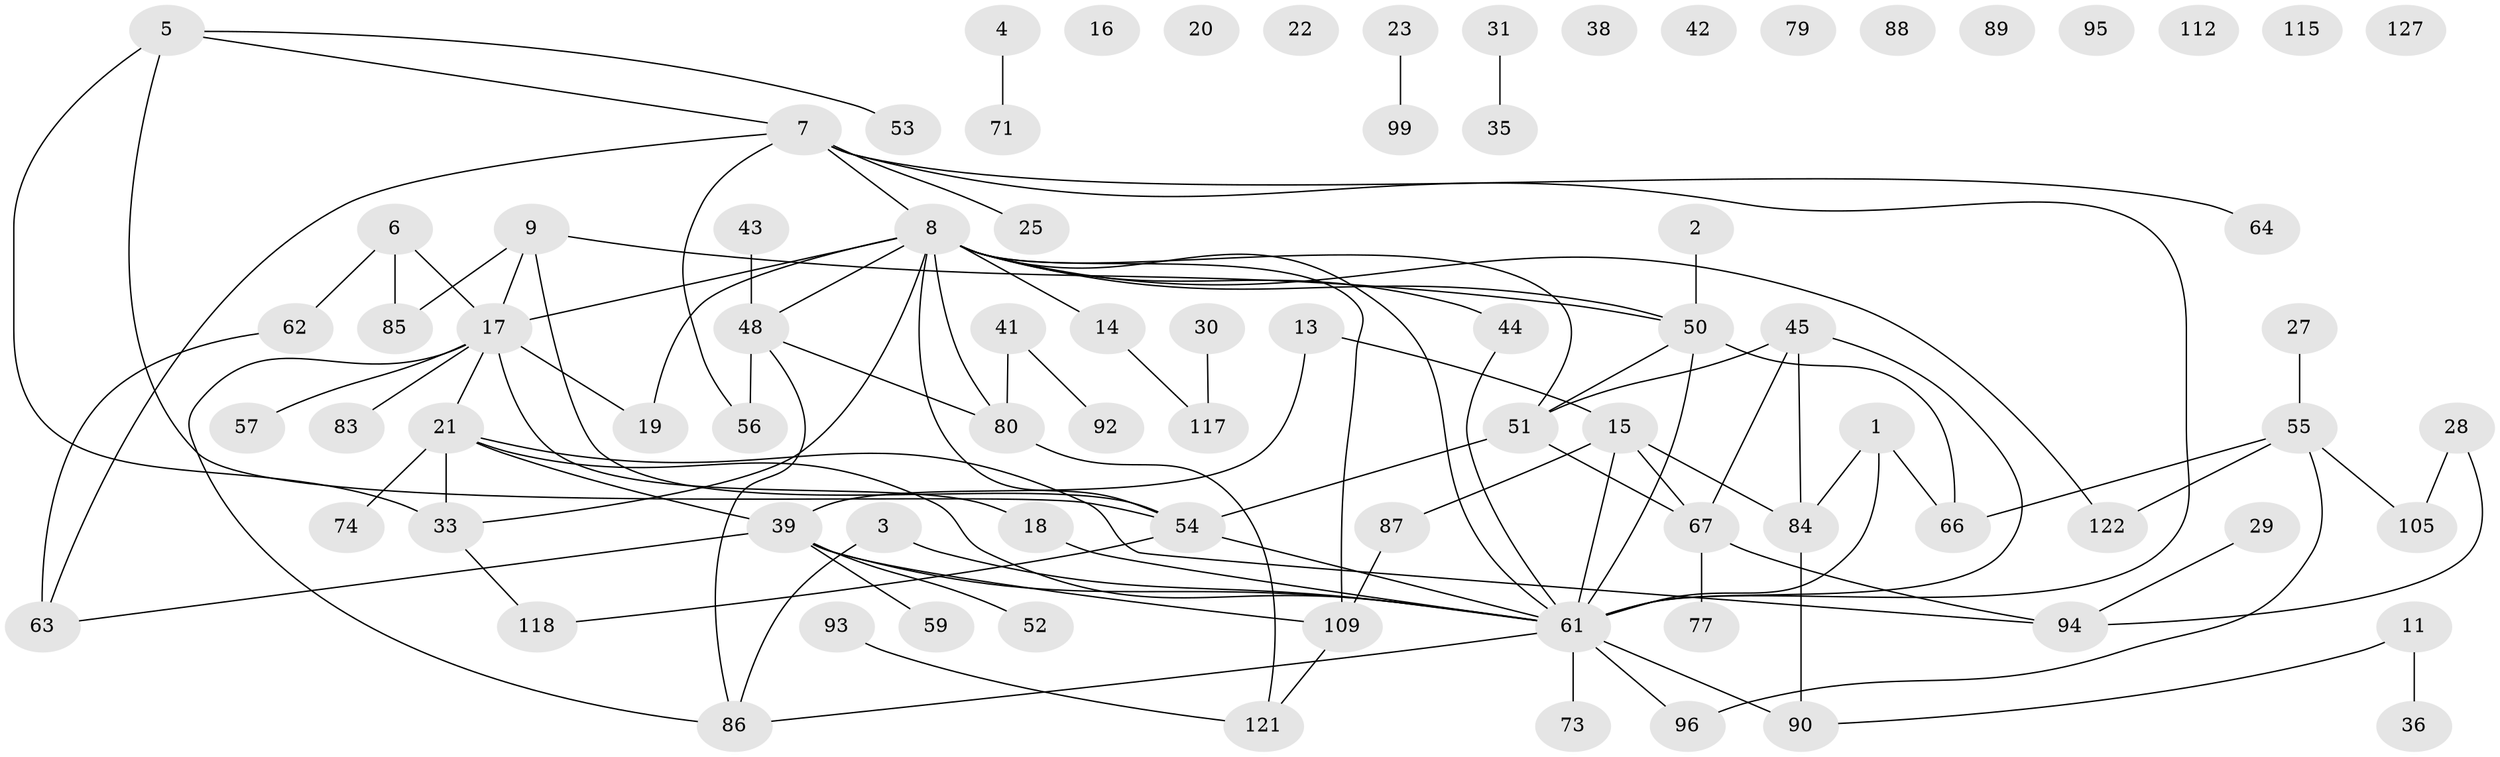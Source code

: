 // original degree distribution, {3: 0.2028985507246377, 1: 0.2318840579710145, 2: 0.2608695652173913, 4: 0.10144927536231885, 5: 0.07246376811594203, 0: 0.08695652173913043, 8: 0.007246376811594203, 6: 0.007246376811594203, 7: 0.028985507246376812}
// Generated by graph-tools (version 1.1) at 2025/16/03/04/25 18:16:28]
// undirected, 82 vertices, 105 edges
graph export_dot {
graph [start="1"]
  node [color=gray90,style=filled];
  1;
  2;
  3 [super="+40"];
  4;
  5 [super="+12"];
  6 [super="+10"];
  7 [super="+60"];
  8 [super="+34+125"];
  9 [super="+68"];
  11;
  13;
  14 [super="+24"];
  15 [super="+37+75"];
  16;
  17 [super="+32"];
  18;
  19 [super="+69"];
  20;
  21 [super="+116"];
  22;
  23;
  25 [super="+26"];
  27;
  28;
  29;
  30;
  31;
  33 [super="+131+70"];
  35;
  36 [super="+47"];
  38;
  39 [super="+82"];
  41 [super="+49"];
  42;
  43;
  44;
  45 [super="+72"];
  48;
  50 [super="+58+91+65"];
  51 [super="+110"];
  52;
  53;
  54 [super="+119"];
  55 [super="+76"];
  56;
  57;
  59;
  61 [super="+124+120"];
  62 [super="+100+81"];
  63 [super="+123"];
  64 [super="+78"];
  66;
  67;
  71 [super="+104"];
  73;
  74 [super="+97"];
  77;
  79;
  80;
  83;
  84;
  85;
  86;
  87;
  88;
  89;
  90;
  92 [super="+106"];
  93;
  94 [super="+113"];
  95;
  96;
  99;
  105 [super="+108"];
  109;
  112;
  115;
  117;
  118;
  121;
  122;
  127;
  1 -- 66;
  1 -- 84;
  1 -- 61;
  2 -- 50;
  3 -- 86;
  3 -- 61;
  4 -- 71;
  5 -- 7;
  5 -- 33 [weight=2];
  5 -- 53;
  5 -- 54;
  6 -- 17;
  6 -- 62;
  6 -- 85;
  7 -- 56;
  7 -- 25;
  7 -- 61;
  7 -- 64;
  7 -- 8;
  7 -- 63;
  8 -- 33;
  8 -- 17 [weight=2];
  8 -- 44 [weight=2];
  8 -- 14;
  8 -- 80;
  8 -- 48;
  8 -- 50;
  8 -- 19;
  8 -- 51;
  8 -- 61;
  8 -- 54;
  8 -- 122;
  8 -- 109;
  9 -- 85;
  9 -- 50;
  9 -- 54;
  9 -- 17;
  11 -- 90;
  11 -- 36;
  13 -- 15;
  13 -- 39;
  14 -- 117;
  15 -- 67;
  15 -- 84;
  15 -- 61;
  15 -- 87;
  17 -- 18;
  17 -- 19;
  17 -- 83;
  17 -- 86;
  17 -- 57;
  17 -- 21;
  18 -- 61;
  21 -- 94;
  21 -- 33 [weight=2];
  21 -- 39;
  21 -- 74;
  21 -- 61;
  23 -- 99;
  27 -- 55;
  28 -- 94;
  28 -- 105;
  29 -- 94;
  30 -- 117;
  31 -- 35;
  33 -- 118;
  39 -- 61;
  39 -- 52;
  39 -- 109;
  39 -- 59;
  39 -- 63;
  41 -- 80;
  41 -- 92;
  43 -- 48;
  44 -- 61;
  45 -- 67;
  45 -- 84;
  45 -- 61;
  45 -- 51;
  48 -- 56;
  48 -- 80;
  48 -- 86;
  50 -- 66;
  50 -- 61 [weight=3];
  50 -- 51;
  51 -- 67;
  51 -- 54;
  54 -- 118;
  54 -- 61;
  55 -- 96;
  55 -- 66;
  55 -- 105;
  55 -- 122;
  61 -- 73;
  61 -- 96;
  61 -- 86;
  61 -- 90;
  62 -- 63;
  67 -- 77;
  67 -- 94;
  80 -- 121;
  84 -- 90;
  87 -- 109;
  93 -- 121;
  109 -- 121;
}
